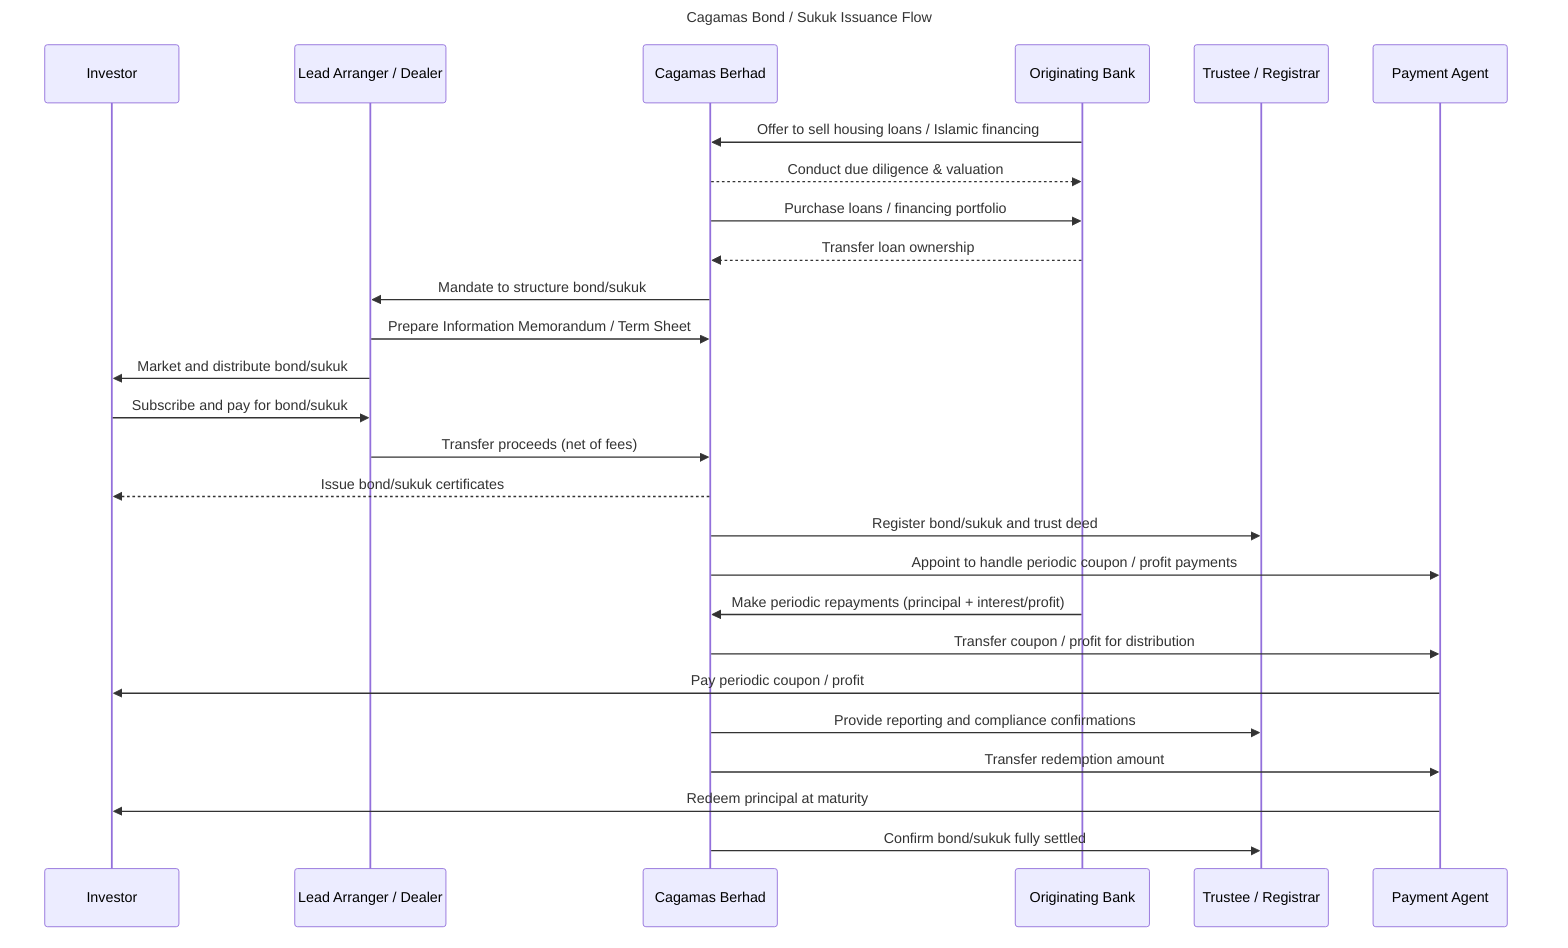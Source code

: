 sequenceDiagram
    title Cagamas Bond / Sukuk Issuance Flow

    participant Investor
    participant LeadArranger as Lead Arranger / Dealer
    participant Cagamas as Cagamas Berhad
    participant Originator as Originating Bank
    participant Trustee as Trustee / Registrar
    participant PaymentAgent as Payment Agent

    %% Phase 1: Loan Acquisition
    Originator->>Cagamas: Offer to sell housing loans / Islamic financing
    Cagamas-->>Originator: Conduct due diligence & valuation
    Cagamas->>Originator: Purchase loans / financing portfolio
    Originator-->>Cagamas: Transfer loan ownership

    %% Phase 2: Funding via Bond / Sukuk
    Cagamas->>LeadArranger: Mandate to structure bond/sukuk
    LeadArranger->>Cagamas: Prepare Information Memorandum / Term Sheet
    LeadArranger->>Investor: Market and distribute bond/sukuk
    Investor->>LeadArranger: Subscribe and pay for bond/sukuk
    LeadArranger->>Cagamas: Transfer proceeds (net of fees)
    Cagamas-->>Investor: Issue bond/sukuk certificates
    Cagamas->>Trustee: Register bond/sukuk and trust deed
    Cagamas->>PaymentAgent: Appoint to handle periodic coupon / profit payments

    %% Phase 3: Ongoing Management
    Originator->>Cagamas: Make periodic repayments (principal + interest/profit)
    Cagamas->>PaymentAgent: Transfer coupon / profit for distribution
    PaymentAgent->>Investor: Pay periodic coupon / profit
    Cagamas->>Trustee: Provide reporting and compliance confirmations

    %% Phase 4: Maturity
    Cagamas->>PaymentAgent: Transfer redemption amount
    PaymentAgent->>Investor: Redeem principal at maturity
    Cagamas->>Trustee: Confirm bond/sukuk fully settled